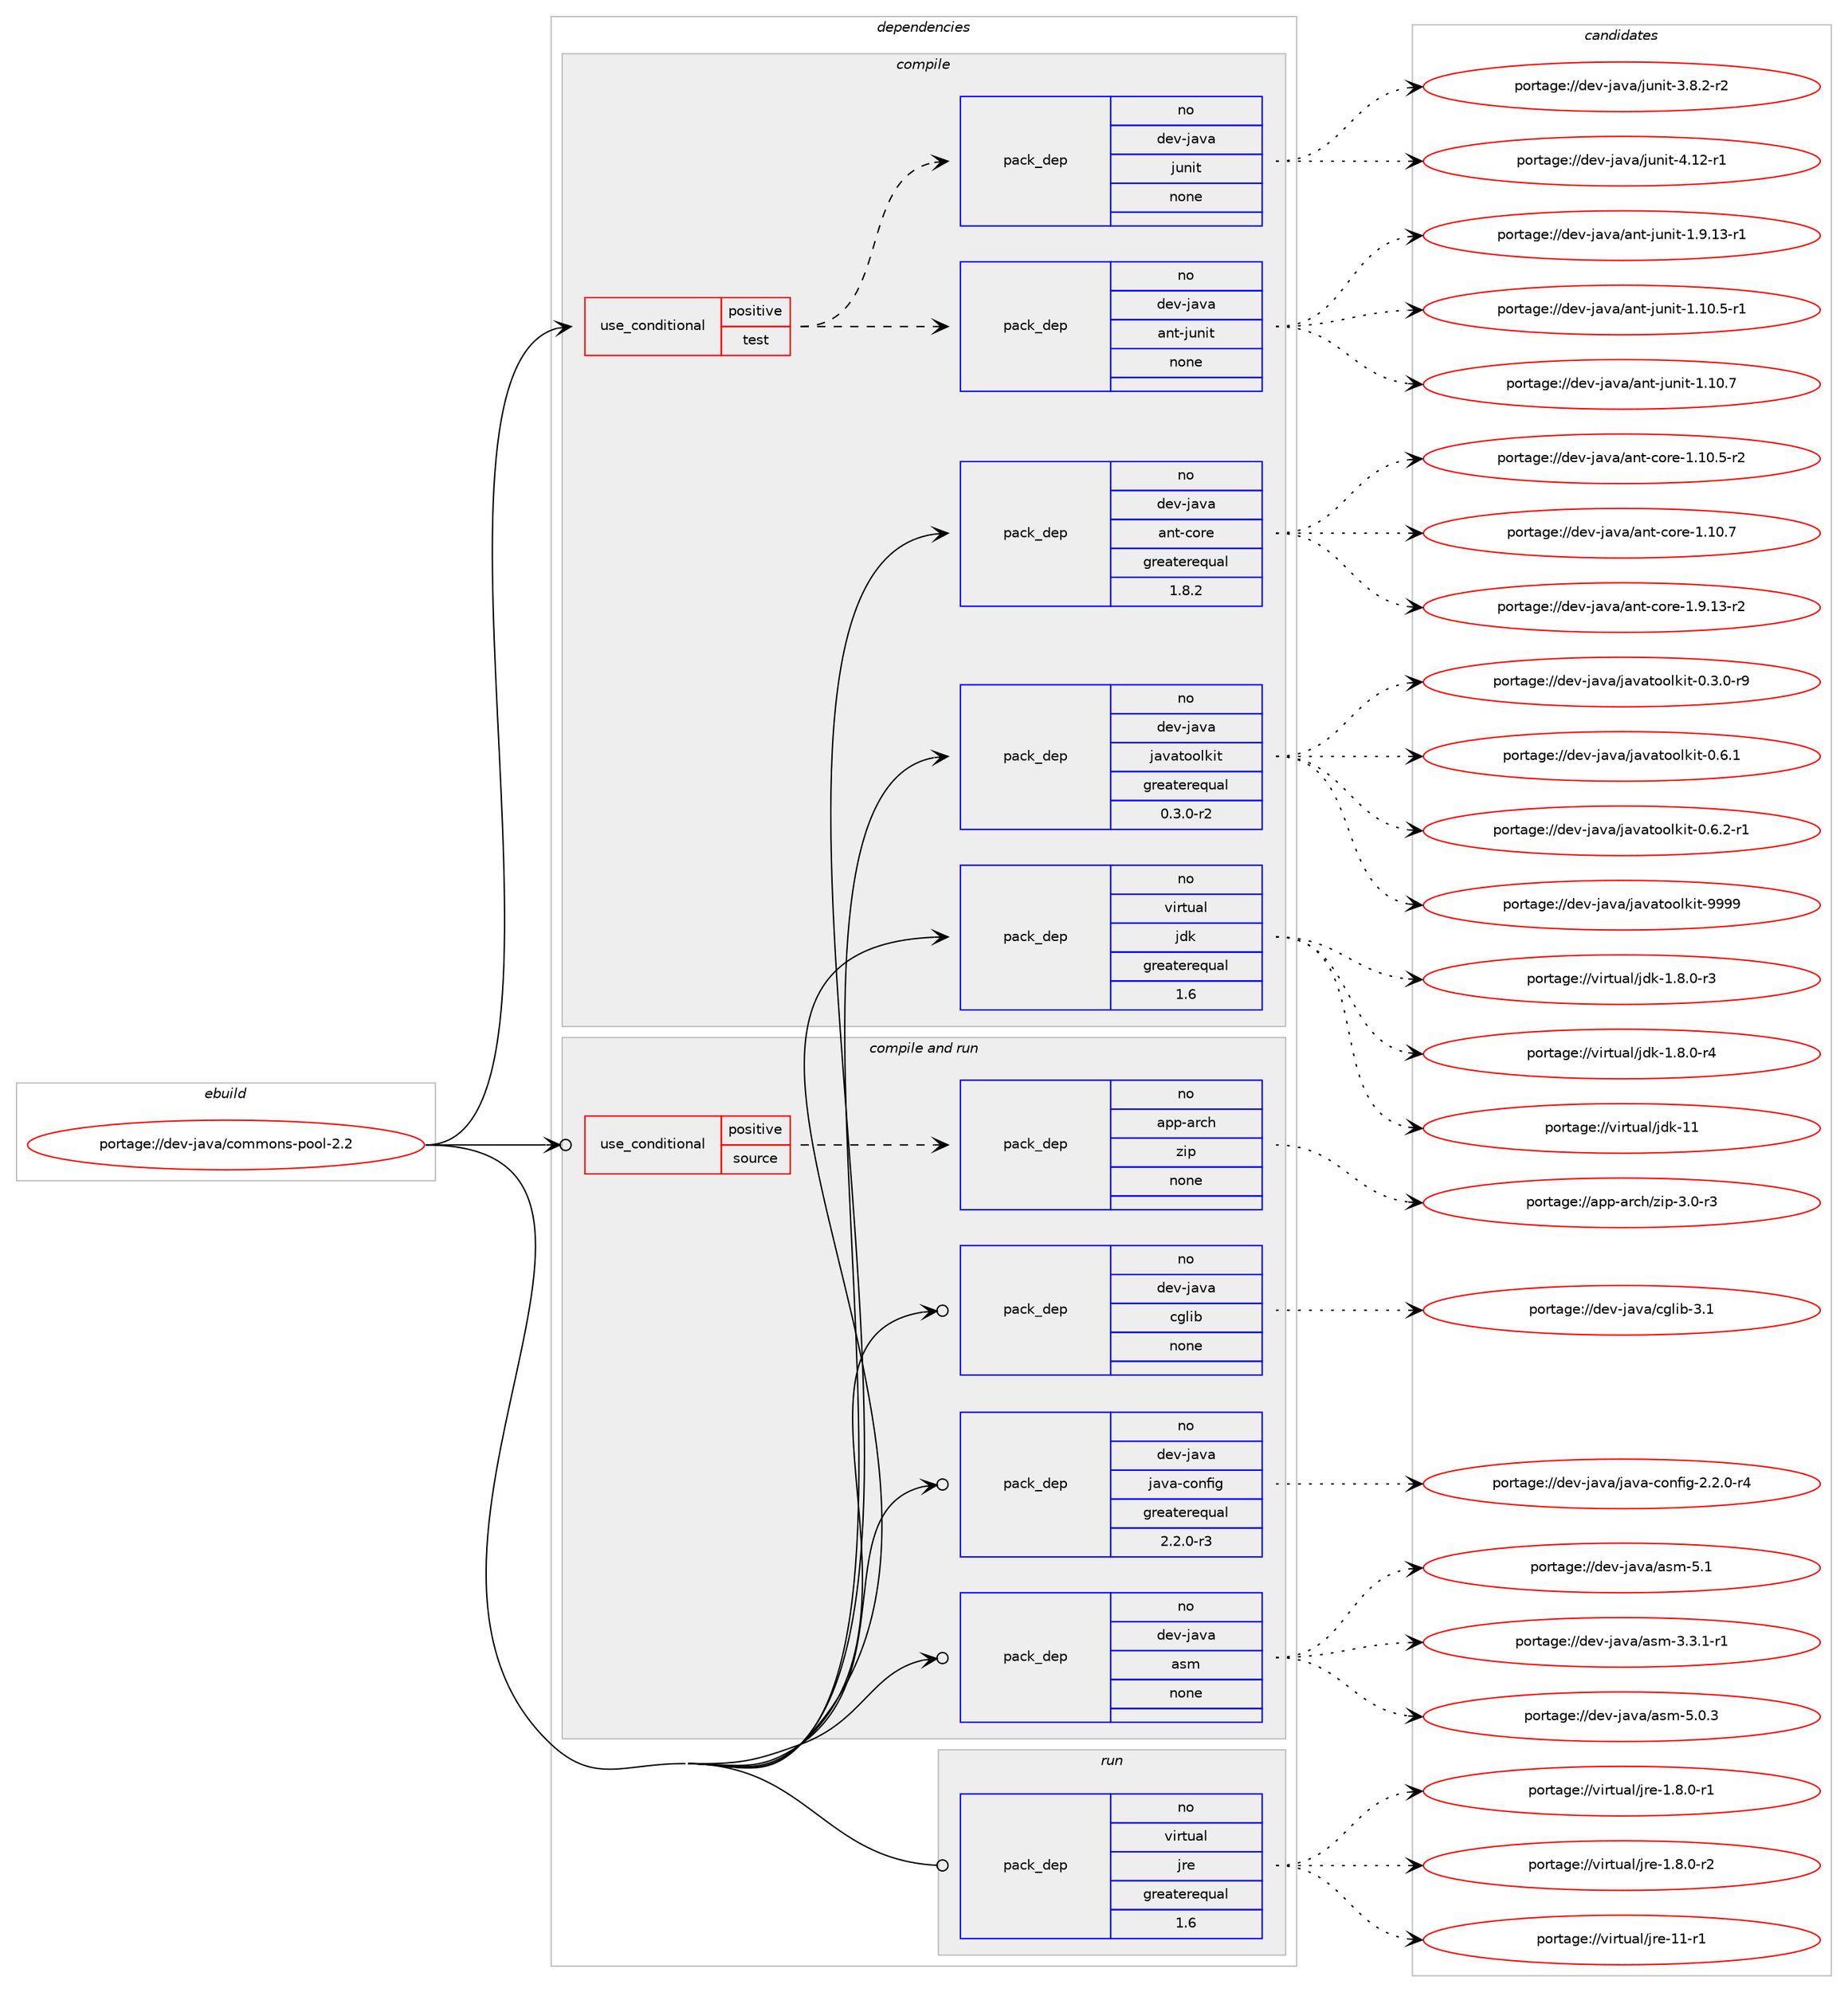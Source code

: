 digraph prolog {

# *************
# Graph options
# *************

newrank=true;
concentrate=true;
compound=true;
graph [rankdir=LR,fontname=Helvetica,fontsize=10,ranksep=1.5];#, ranksep=2.5, nodesep=0.2];
edge  [arrowhead=vee];
node  [fontname=Helvetica,fontsize=10];

# **********
# The ebuild
# **********

subgraph cluster_leftcol {
color=gray;
rank=same;
label=<<i>ebuild</i>>;
id [label="portage://dev-java/commons-pool-2.2", color=red, width=4, href="../dev-java/commons-pool-2.2.svg"];
}

# ****************
# The dependencies
# ****************

subgraph cluster_midcol {
color=gray;
label=<<i>dependencies</i>>;
subgraph cluster_compile {
fillcolor="#eeeeee";
style=filled;
label=<<i>compile</i>>;
subgraph cond18188 {
dependency87485 [label=<<TABLE BORDER="0" CELLBORDER="1" CELLSPACING="0" CELLPADDING="4"><TR><TD ROWSPAN="3" CELLPADDING="10">use_conditional</TD></TR><TR><TD>positive</TD></TR><TR><TD>test</TD></TR></TABLE>>, shape=none, color=red];
subgraph pack66586 {
dependency87486 [label=<<TABLE BORDER="0" CELLBORDER="1" CELLSPACING="0" CELLPADDING="4" WIDTH="220"><TR><TD ROWSPAN="6" CELLPADDING="30">pack_dep</TD></TR><TR><TD WIDTH="110">no</TD></TR><TR><TD>dev-java</TD></TR><TR><TD>ant-junit</TD></TR><TR><TD>none</TD></TR><TR><TD></TD></TR></TABLE>>, shape=none, color=blue];
}
dependency87485:e -> dependency87486:w [weight=20,style="dashed",arrowhead="vee"];
subgraph pack66587 {
dependency87487 [label=<<TABLE BORDER="0" CELLBORDER="1" CELLSPACING="0" CELLPADDING="4" WIDTH="220"><TR><TD ROWSPAN="6" CELLPADDING="30">pack_dep</TD></TR><TR><TD WIDTH="110">no</TD></TR><TR><TD>dev-java</TD></TR><TR><TD>junit</TD></TR><TR><TD>none</TD></TR><TR><TD></TD></TR></TABLE>>, shape=none, color=blue];
}
dependency87485:e -> dependency87487:w [weight=20,style="dashed",arrowhead="vee"];
}
id:e -> dependency87485:w [weight=20,style="solid",arrowhead="vee"];
subgraph pack66588 {
dependency87488 [label=<<TABLE BORDER="0" CELLBORDER="1" CELLSPACING="0" CELLPADDING="4" WIDTH="220"><TR><TD ROWSPAN="6" CELLPADDING="30">pack_dep</TD></TR><TR><TD WIDTH="110">no</TD></TR><TR><TD>dev-java</TD></TR><TR><TD>ant-core</TD></TR><TR><TD>greaterequal</TD></TR><TR><TD>1.8.2</TD></TR></TABLE>>, shape=none, color=blue];
}
id:e -> dependency87488:w [weight=20,style="solid",arrowhead="vee"];
subgraph pack66589 {
dependency87489 [label=<<TABLE BORDER="0" CELLBORDER="1" CELLSPACING="0" CELLPADDING="4" WIDTH="220"><TR><TD ROWSPAN="6" CELLPADDING="30">pack_dep</TD></TR><TR><TD WIDTH="110">no</TD></TR><TR><TD>dev-java</TD></TR><TR><TD>javatoolkit</TD></TR><TR><TD>greaterequal</TD></TR><TR><TD>0.3.0-r2</TD></TR></TABLE>>, shape=none, color=blue];
}
id:e -> dependency87489:w [weight=20,style="solid",arrowhead="vee"];
subgraph pack66590 {
dependency87490 [label=<<TABLE BORDER="0" CELLBORDER="1" CELLSPACING="0" CELLPADDING="4" WIDTH="220"><TR><TD ROWSPAN="6" CELLPADDING="30">pack_dep</TD></TR><TR><TD WIDTH="110">no</TD></TR><TR><TD>virtual</TD></TR><TR><TD>jdk</TD></TR><TR><TD>greaterequal</TD></TR><TR><TD>1.6</TD></TR></TABLE>>, shape=none, color=blue];
}
id:e -> dependency87490:w [weight=20,style="solid",arrowhead="vee"];
}
subgraph cluster_compileandrun {
fillcolor="#eeeeee";
style=filled;
label=<<i>compile and run</i>>;
subgraph cond18189 {
dependency87491 [label=<<TABLE BORDER="0" CELLBORDER="1" CELLSPACING="0" CELLPADDING="4"><TR><TD ROWSPAN="3" CELLPADDING="10">use_conditional</TD></TR><TR><TD>positive</TD></TR><TR><TD>source</TD></TR></TABLE>>, shape=none, color=red];
subgraph pack66591 {
dependency87492 [label=<<TABLE BORDER="0" CELLBORDER="1" CELLSPACING="0" CELLPADDING="4" WIDTH="220"><TR><TD ROWSPAN="6" CELLPADDING="30">pack_dep</TD></TR><TR><TD WIDTH="110">no</TD></TR><TR><TD>app-arch</TD></TR><TR><TD>zip</TD></TR><TR><TD>none</TD></TR><TR><TD></TD></TR></TABLE>>, shape=none, color=blue];
}
dependency87491:e -> dependency87492:w [weight=20,style="dashed",arrowhead="vee"];
}
id:e -> dependency87491:w [weight=20,style="solid",arrowhead="odotvee"];
subgraph pack66592 {
dependency87493 [label=<<TABLE BORDER="0" CELLBORDER="1" CELLSPACING="0" CELLPADDING="4" WIDTH="220"><TR><TD ROWSPAN="6" CELLPADDING="30">pack_dep</TD></TR><TR><TD WIDTH="110">no</TD></TR><TR><TD>dev-java</TD></TR><TR><TD>asm</TD></TR><TR><TD>none</TD></TR><TR><TD></TD></TR></TABLE>>, shape=none, color=blue];
}
id:e -> dependency87493:w [weight=20,style="solid",arrowhead="odotvee"];
subgraph pack66593 {
dependency87494 [label=<<TABLE BORDER="0" CELLBORDER="1" CELLSPACING="0" CELLPADDING="4" WIDTH="220"><TR><TD ROWSPAN="6" CELLPADDING="30">pack_dep</TD></TR><TR><TD WIDTH="110">no</TD></TR><TR><TD>dev-java</TD></TR><TR><TD>cglib</TD></TR><TR><TD>none</TD></TR><TR><TD></TD></TR></TABLE>>, shape=none, color=blue];
}
id:e -> dependency87494:w [weight=20,style="solid",arrowhead="odotvee"];
subgraph pack66594 {
dependency87495 [label=<<TABLE BORDER="0" CELLBORDER="1" CELLSPACING="0" CELLPADDING="4" WIDTH="220"><TR><TD ROWSPAN="6" CELLPADDING="30">pack_dep</TD></TR><TR><TD WIDTH="110">no</TD></TR><TR><TD>dev-java</TD></TR><TR><TD>java-config</TD></TR><TR><TD>greaterequal</TD></TR><TR><TD>2.2.0-r3</TD></TR></TABLE>>, shape=none, color=blue];
}
id:e -> dependency87495:w [weight=20,style="solid",arrowhead="odotvee"];
}
subgraph cluster_run {
fillcolor="#eeeeee";
style=filled;
label=<<i>run</i>>;
subgraph pack66595 {
dependency87496 [label=<<TABLE BORDER="0" CELLBORDER="1" CELLSPACING="0" CELLPADDING="4" WIDTH="220"><TR><TD ROWSPAN="6" CELLPADDING="30">pack_dep</TD></TR><TR><TD WIDTH="110">no</TD></TR><TR><TD>virtual</TD></TR><TR><TD>jre</TD></TR><TR><TD>greaterequal</TD></TR><TR><TD>1.6</TD></TR></TABLE>>, shape=none, color=blue];
}
id:e -> dependency87496:w [weight=20,style="solid",arrowhead="odot"];
}
}

# **************
# The candidates
# **************

subgraph cluster_choices {
rank=same;
color=gray;
label=<<i>candidates</i>>;

subgraph choice66586 {
color=black;
nodesep=1;
choiceportage100101118451069711897479711011645106117110105116454946494846534511449 [label="portage://dev-java/ant-junit-1.10.5-r1", color=red, width=4,href="../dev-java/ant-junit-1.10.5-r1.svg"];
choiceportage10010111845106971189747971101164510611711010511645494649484655 [label="portage://dev-java/ant-junit-1.10.7", color=red, width=4,href="../dev-java/ant-junit-1.10.7.svg"];
choiceportage100101118451069711897479711011645106117110105116454946574649514511449 [label="portage://dev-java/ant-junit-1.9.13-r1", color=red, width=4,href="../dev-java/ant-junit-1.9.13-r1.svg"];
dependency87486:e -> choiceportage100101118451069711897479711011645106117110105116454946494846534511449:w [style=dotted,weight="100"];
dependency87486:e -> choiceportage10010111845106971189747971101164510611711010511645494649484655:w [style=dotted,weight="100"];
dependency87486:e -> choiceportage100101118451069711897479711011645106117110105116454946574649514511449:w [style=dotted,weight="100"];
}
subgraph choice66587 {
color=black;
nodesep=1;
choiceportage100101118451069711897471061171101051164551465646504511450 [label="portage://dev-java/junit-3.8.2-r2", color=red, width=4,href="../dev-java/junit-3.8.2-r2.svg"];
choiceportage1001011184510697118974710611711010511645524649504511449 [label="portage://dev-java/junit-4.12-r1", color=red, width=4,href="../dev-java/junit-4.12-r1.svg"];
dependency87487:e -> choiceportage100101118451069711897471061171101051164551465646504511450:w [style=dotted,weight="100"];
dependency87487:e -> choiceportage1001011184510697118974710611711010511645524649504511449:w [style=dotted,weight="100"];
}
subgraph choice66588 {
color=black;
nodesep=1;
choiceportage10010111845106971189747971101164599111114101454946494846534511450 [label="portage://dev-java/ant-core-1.10.5-r2", color=red, width=4,href="../dev-java/ant-core-1.10.5-r2.svg"];
choiceportage1001011184510697118974797110116459911111410145494649484655 [label="portage://dev-java/ant-core-1.10.7", color=red, width=4,href="../dev-java/ant-core-1.10.7.svg"];
choiceportage10010111845106971189747971101164599111114101454946574649514511450 [label="portage://dev-java/ant-core-1.9.13-r2", color=red, width=4,href="../dev-java/ant-core-1.9.13-r2.svg"];
dependency87488:e -> choiceportage10010111845106971189747971101164599111114101454946494846534511450:w [style=dotted,weight="100"];
dependency87488:e -> choiceportage1001011184510697118974797110116459911111410145494649484655:w [style=dotted,weight="100"];
dependency87488:e -> choiceportage10010111845106971189747971101164599111114101454946574649514511450:w [style=dotted,weight="100"];
}
subgraph choice66589 {
color=black;
nodesep=1;
choiceportage1001011184510697118974710697118971161111111081071051164548465146484511457 [label="portage://dev-java/javatoolkit-0.3.0-r9", color=red, width=4,href="../dev-java/javatoolkit-0.3.0-r9.svg"];
choiceportage100101118451069711897471069711897116111111108107105116454846544649 [label="portage://dev-java/javatoolkit-0.6.1", color=red, width=4,href="../dev-java/javatoolkit-0.6.1.svg"];
choiceportage1001011184510697118974710697118971161111111081071051164548465446504511449 [label="portage://dev-java/javatoolkit-0.6.2-r1", color=red, width=4,href="../dev-java/javatoolkit-0.6.2-r1.svg"];
choiceportage1001011184510697118974710697118971161111111081071051164557575757 [label="portage://dev-java/javatoolkit-9999", color=red, width=4,href="../dev-java/javatoolkit-9999.svg"];
dependency87489:e -> choiceportage1001011184510697118974710697118971161111111081071051164548465146484511457:w [style=dotted,weight="100"];
dependency87489:e -> choiceportage100101118451069711897471069711897116111111108107105116454846544649:w [style=dotted,weight="100"];
dependency87489:e -> choiceportage1001011184510697118974710697118971161111111081071051164548465446504511449:w [style=dotted,weight="100"];
dependency87489:e -> choiceportage1001011184510697118974710697118971161111111081071051164557575757:w [style=dotted,weight="100"];
}
subgraph choice66590 {
color=black;
nodesep=1;
choiceportage11810511411611797108471061001074549465646484511451 [label="portage://virtual/jdk-1.8.0-r3", color=red, width=4,href="../virtual/jdk-1.8.0-r3.svg"];
choiceportage11810511411611797108471061001074549465646484511452 [label="portage://virtual/jdk-1.8.0-r4", color=red, width=4,href="../virtual/jdk-1.8.0-r4.svg"];
choiceportage1181051141161179710847106100107454949 [label="portage://virtual/jdk-11", color=red, width=4,href="../virtual/jdk-11.svg"];
dependency87490:e -> choiceportage11810511411611797108471061001074549465646484511451:w [style=dotted,weight="100"];
dependency87490:e -> choiceportage11810511411611797108471061001074549465646484511452:w [style=dotted,weight="100"];
dependency87490:e -> choiceportage1181051141161179710847106100107454949:w [style=dotted,weight="100"];
}
subgraph choice66591 {
color=black;
nodesep=1;
choiceportage9711211245971149910447122105112455146484511451 [label="portage://app-arch/zip-3.0-r3", color=red, width=4,href="../app-arch/zip-3.0-r3.svg"];
dependency87492:e -> choiceportage9711211245971149910447122105112455146484511451:w [style=dotted,weight="100"];
}
subgraph choice66592 {
color=black;
nodesep=1;
choiceportage10010111845106971189747971151094551465146494511449 [label="portage://dev-java/asm-3.3.1-r1", color=red, width=4,href="../dev-java/asm-3.3.1-r1.svg"];
choiceportage1001011184510697118974797115109455346484651 [label="portage://dev-java/asm-5.0.3", color=red, width=4,href="../dev-java/asm-5.0.3.svg"];
choiceportage100101118451069711897479711510945534649 [label="portage://dev-java/asm-5.1", color=red, width=4,href="../dev-java/asm-5.1.svg"];
dependency87493:e -> choiceportage10010111845106971189747971151094551465146494511449:w [style=dotted,weight="100"];
dependency87493:e -> choiceportage1001011184510697118974797115109455346484651:w [style=dotted,weight="100"];
dependency87493:e -> choiceportage100101118451069711897479711510945534649:w [style=dotted,weight="100"];
}
subgraph choice66593 {
color=black;
nodesep=1;
choiceportage10010111845106971189747991031081059845514649 [label="portage://dev-java/cglib-3.1", color=red, width=4,href="../dev-java/cglib-3.1.svg"];
dependency87494:e -> choiceportage10010111845106971189747991031081059845514649:w [style=dotted,weight="100"];
}
subgraph choice66594 {
color=black;
nodesep=1;
choiceportage10010111845106971189747106971189745991111101021051034550465046484511452 [label="portage://dev-java/java-config-2.2.0-r4", color=red, width=4,href="../dev-java/java-config-2.2.0-r4.svg"];
dependency87495:e -> choiceportage10010111845106971189747106971189745991111101021051034550465046484511452:w [style=dotted,weight="100"];
}
subgraph choice66595 {
color=black;
nodesep=1;
choiceportage11810511411611797108471061141014549465646484511449 [label="portage://virtual/jre-1.8.0-r1", color=red, width=4,href="../virtual/jre-1.8.0-r1.svg"];
choiceportage11810511411611797108471061141014549465646484511450 [label="portage://virtual/jre-1.8.0-r2", color=red, width=4,href="../virtual/jre-1.8.0-r2.svg"];
choiceportage11810511411611797108471061141014549494511449 [label="portage://virtual/jre-11-r1", color=red, width=4,href="../virtual/jre-11-r1.svg"];
dependency87496:e -> choiceportage11810511411611797108471061141014549465646484511449:w [style=dotted,weight="100"];
dependency87496:e -> choiceportage11810511411611797108471061141014549465646484511450:w [style=dotted,weight="100"];
dependency87496:e -> choiceportage11810511411611797108471061141014549494511449:w [style=dotted,weight="100"];
}
}

}

